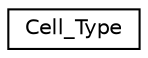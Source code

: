digraph "Graphical Class Hierarchy"
{
 // LATEX_PDF_SIZE
  edge [fontname="Helvetica",fontsize="10",labelfontname="Helvetica",labelfontsize="10"];
  node [fontname="Helvetica",fontsize="10",shape=record];
  rankdir="LR";
  Node0 [label="Cell_Type",height=0.2,width=0.4,color="black", fillcolor="white", style="filled",URL="$structCell__Type.html",tooltip=" "];
}

